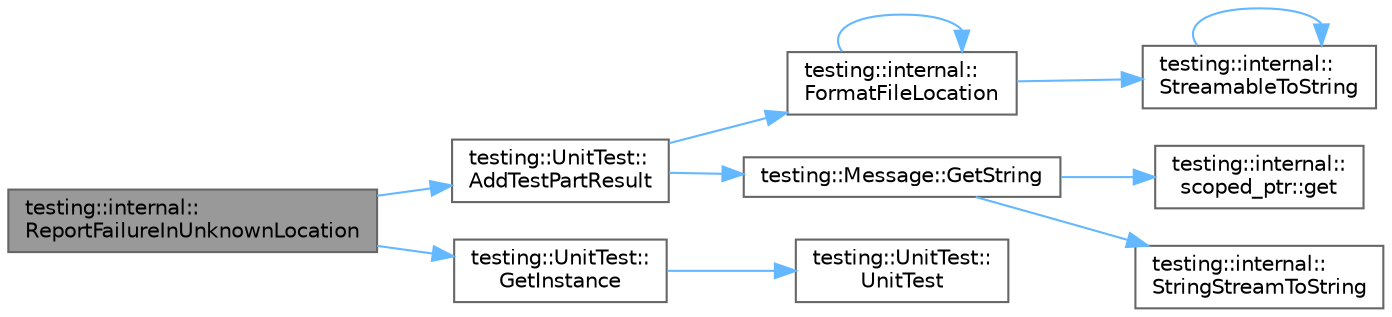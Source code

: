 digraph "testing::internal::ReportFailureInUnknownLocation"
{
 // LATEX_PDF_SIZE
  bgcolor="transparent";
  edge [fontname=Helvetica,fontsize=10,labelfontname=Helvetica,labelfontsize=10];
  node [fontname=Helvetica,fontsize=10,shape=box,height=0.2,width=0.4];
  rankdir="LR";
  Node1 [id="Node000001",label="testing::internal::\lReportFailureInUnknownLocation",height=0.2,width=0.4,color="gray40", fillcolor="grey60", style="filled", fontcolor="black",tooltip=" "];
  Node1 -> Node2 [id="edge1_Node000001_Node000002",color="steelblue1",style="solid",tooltip=" "];
  Node2 [id="Node000002",label="testing::UnitTest::\lAddTestPartResult",height=0.2,width=0.4,color="grey40", fillcolor="white", style="filled",URL="$classtesting_1_1_unit_test.html#a1d157d2e9a5c1d3405333410c6b13932",tooltip=" "];
  Node2 -> Node3 [id="edge2_Node000002_Node000003",color="steelblue1",style="solid",tooltip=" "];
  Node3 [id="Node000003",label="testing::internal::\lFormatFileLocation",height=0.2,width=0.4,color="grey40", fillcolor="white", style="filled",URL="$namespacetesting_1_1internal.html#a31b7c3abed4a7c395f42c61e993989f4",tooltip=" "];
  Node3 -> Node3 [id="edge3_Node000003_Node000003",color="steelblue1",style="solid",tooltip=" "];
  Node3 -> Node4 [id="edge4_Node000003_Node000004",color="steelblue1",style="solid",tooltip=" "];
  Node4 [id="Node000004",label="testing::internal::\lStreamableToString",height=0.2,width=0.4,color="grey40", fillcolor="white", style="filled",URL="$namespacetesting_1_1internal.html#aad4beed95d0846e6ffc5da0978ef3bb9",tooltip=" "];
  Node4 -> Node4 [id="edge5_Node000004_Node000004",color="steelblue1",style="solid",tooltip=" "];
  Node2 -> Node5 [id="edge6_Node000002_Node000005",color="steelblue1",style="solid",tooltip=" "];
  Node5 [id="Node000005",label="testing::Message::GetString",height=0.2,width=0.4,color="grey40", fillcolor="white", style="filled",URL="$classtesting_1_1_message.html#a2cdc4df62bdcc9df37651a1cf527704e",tooltip=" "];
  Node5 -> Node6 [id="edge7_Node000005_Node000006",color="steelblue1",style="solid",tooltip=" "];
  Node6 [id="Node000006",label="testing::internal::\lscoped_ptr::get",height=0.2,width=0.4,color="grey40", fillcolor="white", style="filled",URL="$classtesting_1_1internal_1_1scoped__ptr.html#a5a78280b6a59ff4b63aae444efc61e3f",tooltip=" "];
  Node5 -> Node7 [id="edge8_Node000005_Node000007",color="steelblue1",style="solid",tooltip=" "];
  Node7 [id="Node000007",label="testing::internal::\lStringStreamToString",height=0.2,width=0.4,color="grey40", fillcolor="white", style="filled",URL="$namespacetesting_1_1internal.html#ac0a2b7f69fc829d80a39e925b6417e39",tooltip=" "];
  Node1 -> Node8 [id="edge9_Node000001_Node000008",color="steelblue1",style="solid",tooltip=" "];
  Node8 [id="Node000008",label="testing::UnitTest::\lGetInstance",height=0.2,width=0.4,color="grey40", fillcolor="white", style="filled",URL="$classtesting_1_1_unit_test.html#a24192400b70b3b946746954e9574fb8e",tooltip=" "];
  Node8 -> Node9 [id="edge10_Node000008_Node000009",color="steelblue1",style="solid",tooltip=" "];
  Node9 [id="Node000009",label="testing::UnitTest::\lUnitTest",height=0.2,width=0.4,color="grey40", fillcolor="white", style="filled",URL="$classtesting_1_1_unit_test.html#a5e646d37f980429c310af696c8775f5c",tooltip=" "];
}
